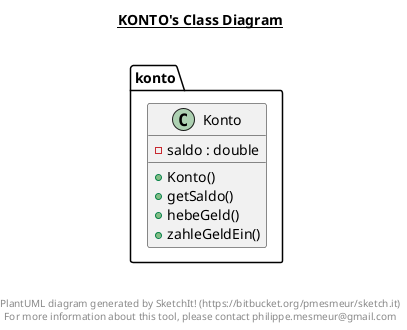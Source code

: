 @startuml

title __KONTO's Class Diagram__\n

  namespace konto {
    class konto.Konto {
        - saldo : double
        + Konto()
        + getSaldo()
        + hebeGeld()
        + zahleGeldEin()
    }
  }
  



right footer


PlantUML diagram generated by SketchIt! (https://bitbucket.org/pmesmeur/sketch.it)
For more information about this tool, please contact philippe.mesmeur@gmail.com
endfooter

@enduml
